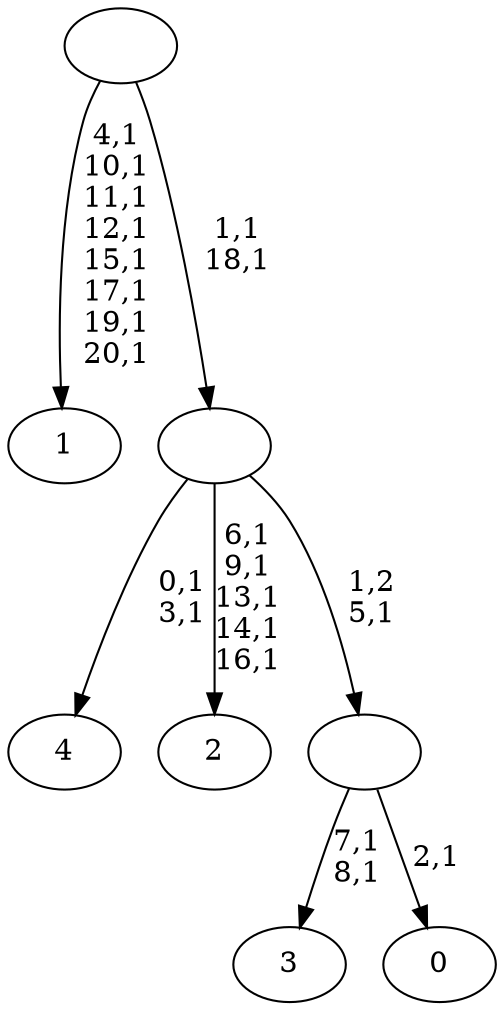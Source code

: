 digraph T {
	26 [label="4"]
	23 [label="3"]
	20 [label="2"]
	14 [label="1"]
	5 [label="0"]
	3 [label=""]
	2 [label=""]
	0 [label=""]
	3 -> 5 [label="2,1"]
	3 -> 23 [label="7,1\n8,1"]
	2 -> 20 [label="6,1\n9,1\n13,1\n14,1\n16,1"]
	2 -> 26 [label="0,1\n3,1"]
	2 -> 3 [label="1,2\n5,1"]
	0 -> 2 [label="1,1\n18,1"]
	0 -> 14 [label="4,1\n10,1\n11,1\n12,1\n15,1\n17,1\n19,1\n20,1"]
}
